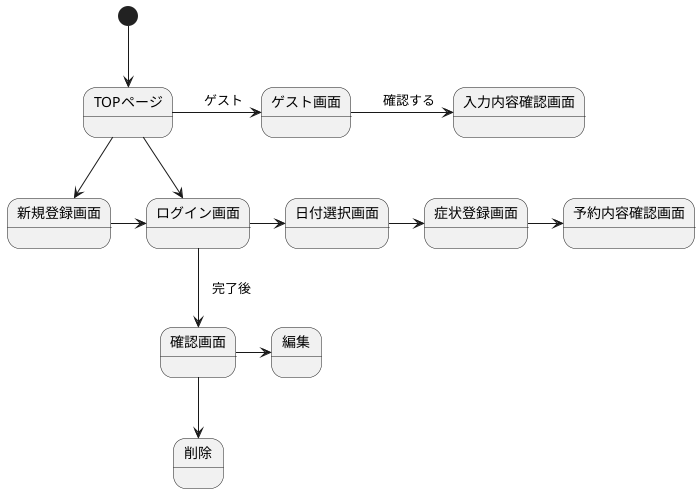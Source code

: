 @startuml 診察券保持者・ゲスト
[*] --> TOPページ
TOPページ -right-> ゲスト画面:　ゲスト
ゲスト画面 -right-> 入力内容確認画面:　確認する
TOPページ --> 新規登録画面
TOPページ --> ログイン画面
新規登録画面 -right-> ログイン画面
ログイン画面 -right-> 日付選択画面
日付選択画面 -right-> 症状登録画面
症状登録画面 -right-> 予約内容確認画面
ログイン画面 --> 確認画面:　完了後
確認画面 -right-> 編集
確認画面 --> 削除
@enduml